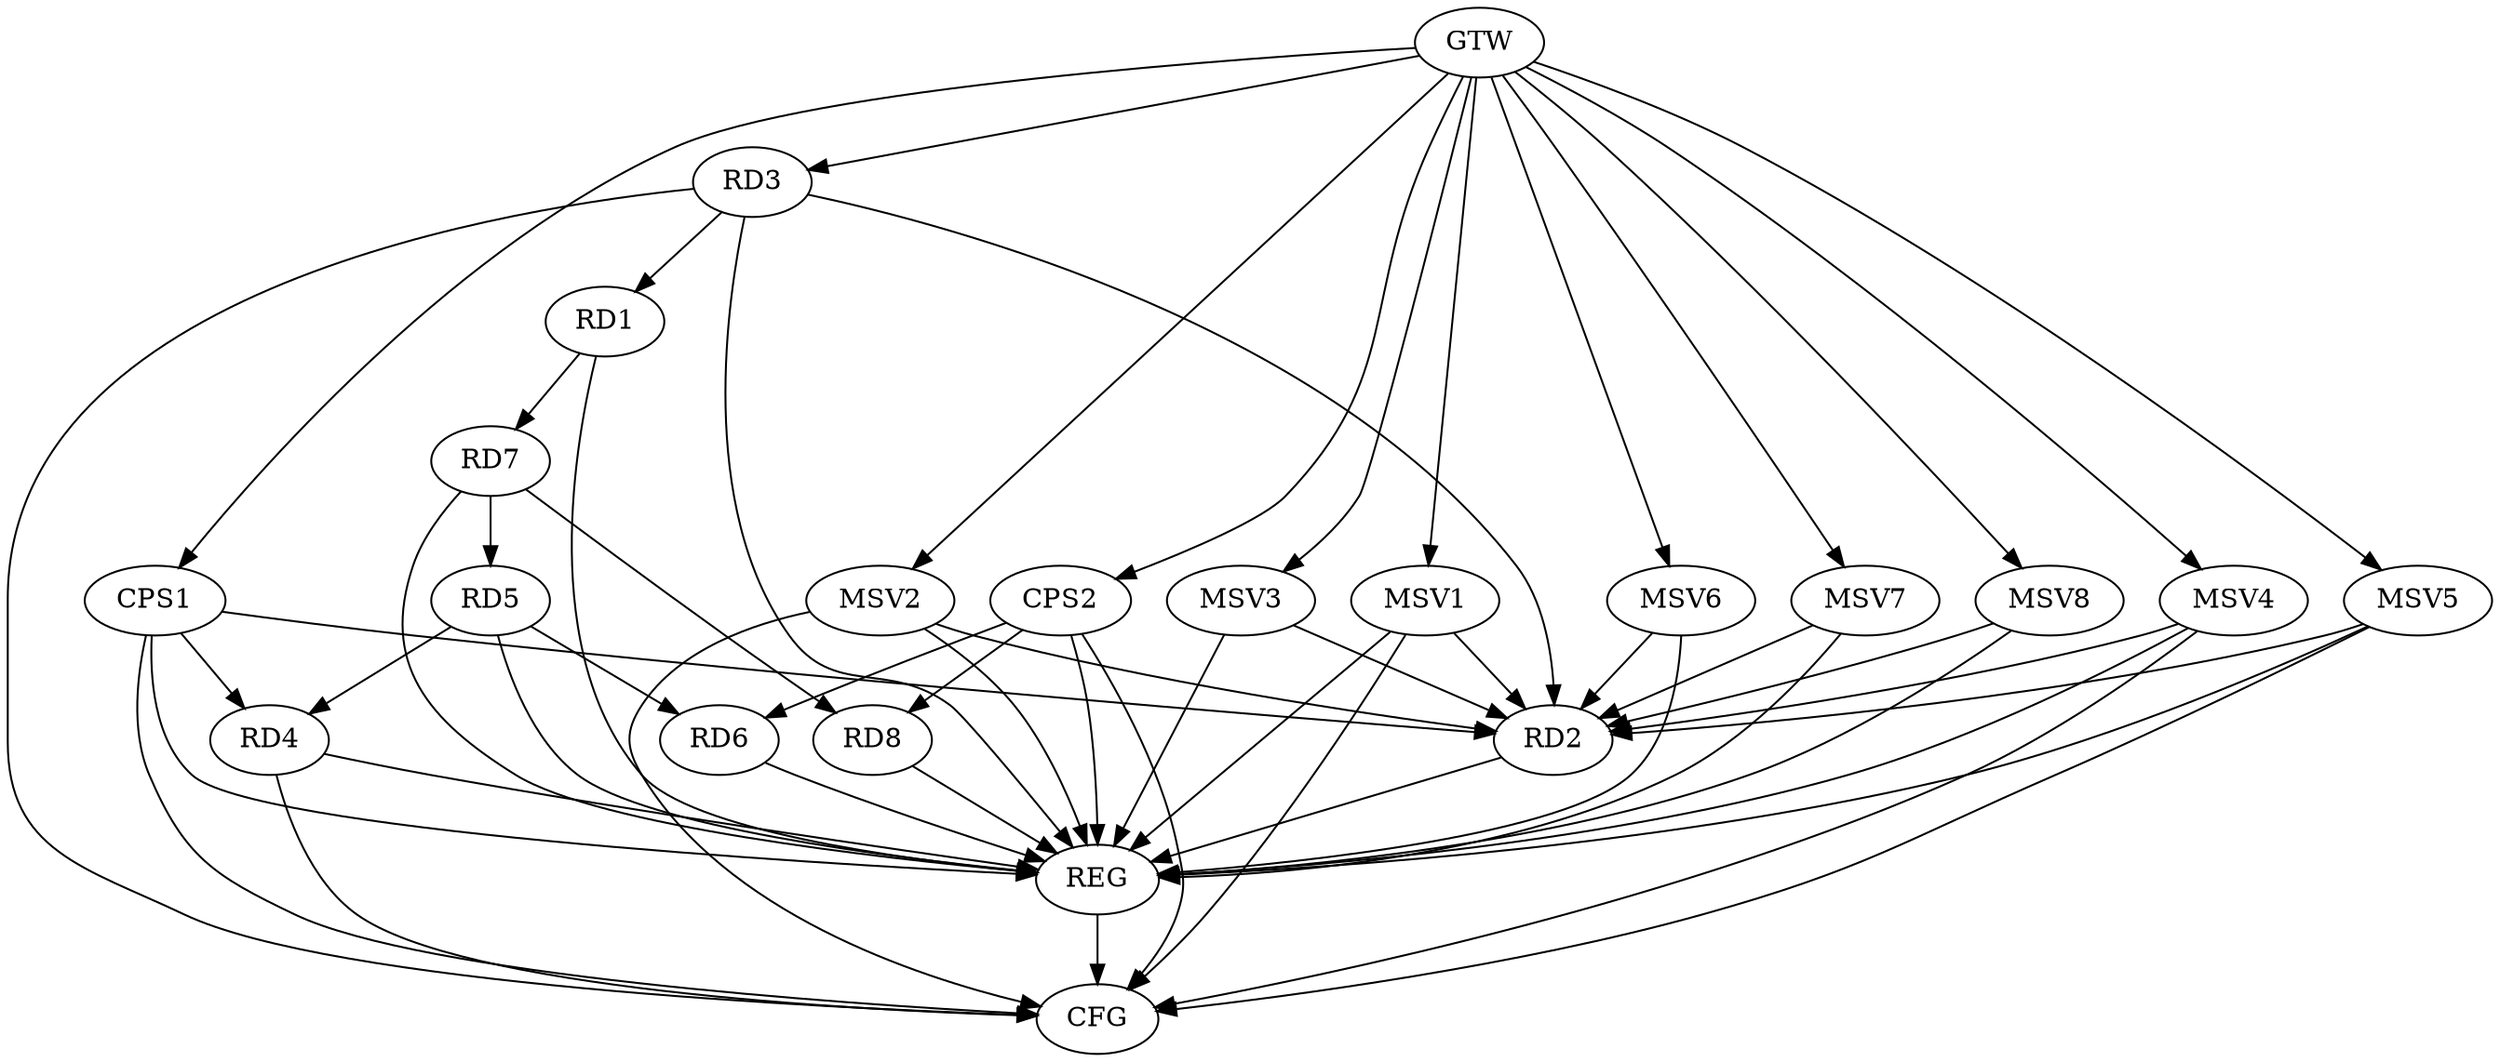 strict digraph G {
  RD1 [ label="RD1" ];
  RD2 [ label="RD2" ];
  RD3 [ label="RD3" ];
  RD4 [ label="RD4" ];
  RD5 [ label="RD5" ];
  RD6 [ label="RD6" ];
  RD7 [ label="RD7" ];
  RD8 [ label="RD8" ];
  CPS1 [ label="CPS1" ];
  CPS2 [ label="CPS2" ];
  GTW [ label="GTW" ];
  REG [ label="REG" ];
  CFG [ label="CFG" ];
  MSV1 [ label="MSV1" ];
  MSV2 [ label="MSV2" ];
  MSV3 [ label="MSV3" ];
  MSV4 [ label="MSV4" ];
  MSV5 [ label="MSV5" ];
  MSV6 [ label="MSV6" ];
  MSV7 [ label="MSV7" ];
  MSV8 [ label="MSV8" ];
  RD3 -> RD1;
  RD1 -> RD7;
  RD3 -> RD2;
  RD5 -> RD4;
  RD5 -> RD6;
  RD7 -> RD5;
  RD7 -> RD8;
  CPS1 -> RD2;
  CPS1 -> RD4;
  CPS2 -> RD6;
  CPS2 -> RD8;
  GTW -> RD3;
  GTW -> CPS1;
  GTW -> CPS2;
  RD1 -> REG;
  RD2 -> REG;
  RD3 -> REG;
  RD4 -> REG;
  RD5 -> REG;
  RD6 -> REG;
  RD7 -> REG;
  RD8 -> REG;
  CPS1 -> REG;
  CPS2 -> REG;
  CPS2 -> CFG;
  RD3 -> CFG;
  RD4 -> CFG;
  CPS1 -> CFG;
  REG -> CFG;
  MSV1 -> RD2;
  GTW -> MSV1;
  MSV1 -> REG;
  MSV1 -> CFG;
  MSV2 -> RD2;
  GTW -> MSV2;
  MSV2 -> REG;
  MSV2 -> CFG;
  MSV3 -> RD2;
  GTW -> MSV3;
  MSV3 -> REG;
  MSV4 -> RD2;
  GTW -> MSV4;
  MSV4 -> REG;
  MSV4 -> CFG;
  MSV5 -> RD2;
  GTW -> MSV5;
  MSV5 -> REG;
  MSV5 -> CFG;
  MSV6 -> RD2;
  GTW -> MSV6;
  MSV6 -> REG;
  MSV7 -> RD2;
  MSV8 -> RD2;
  GTW -> MSV7;
  MSV7 -> REG;
  GTW -> MSV8;
  MSV8 -> REG;
}
